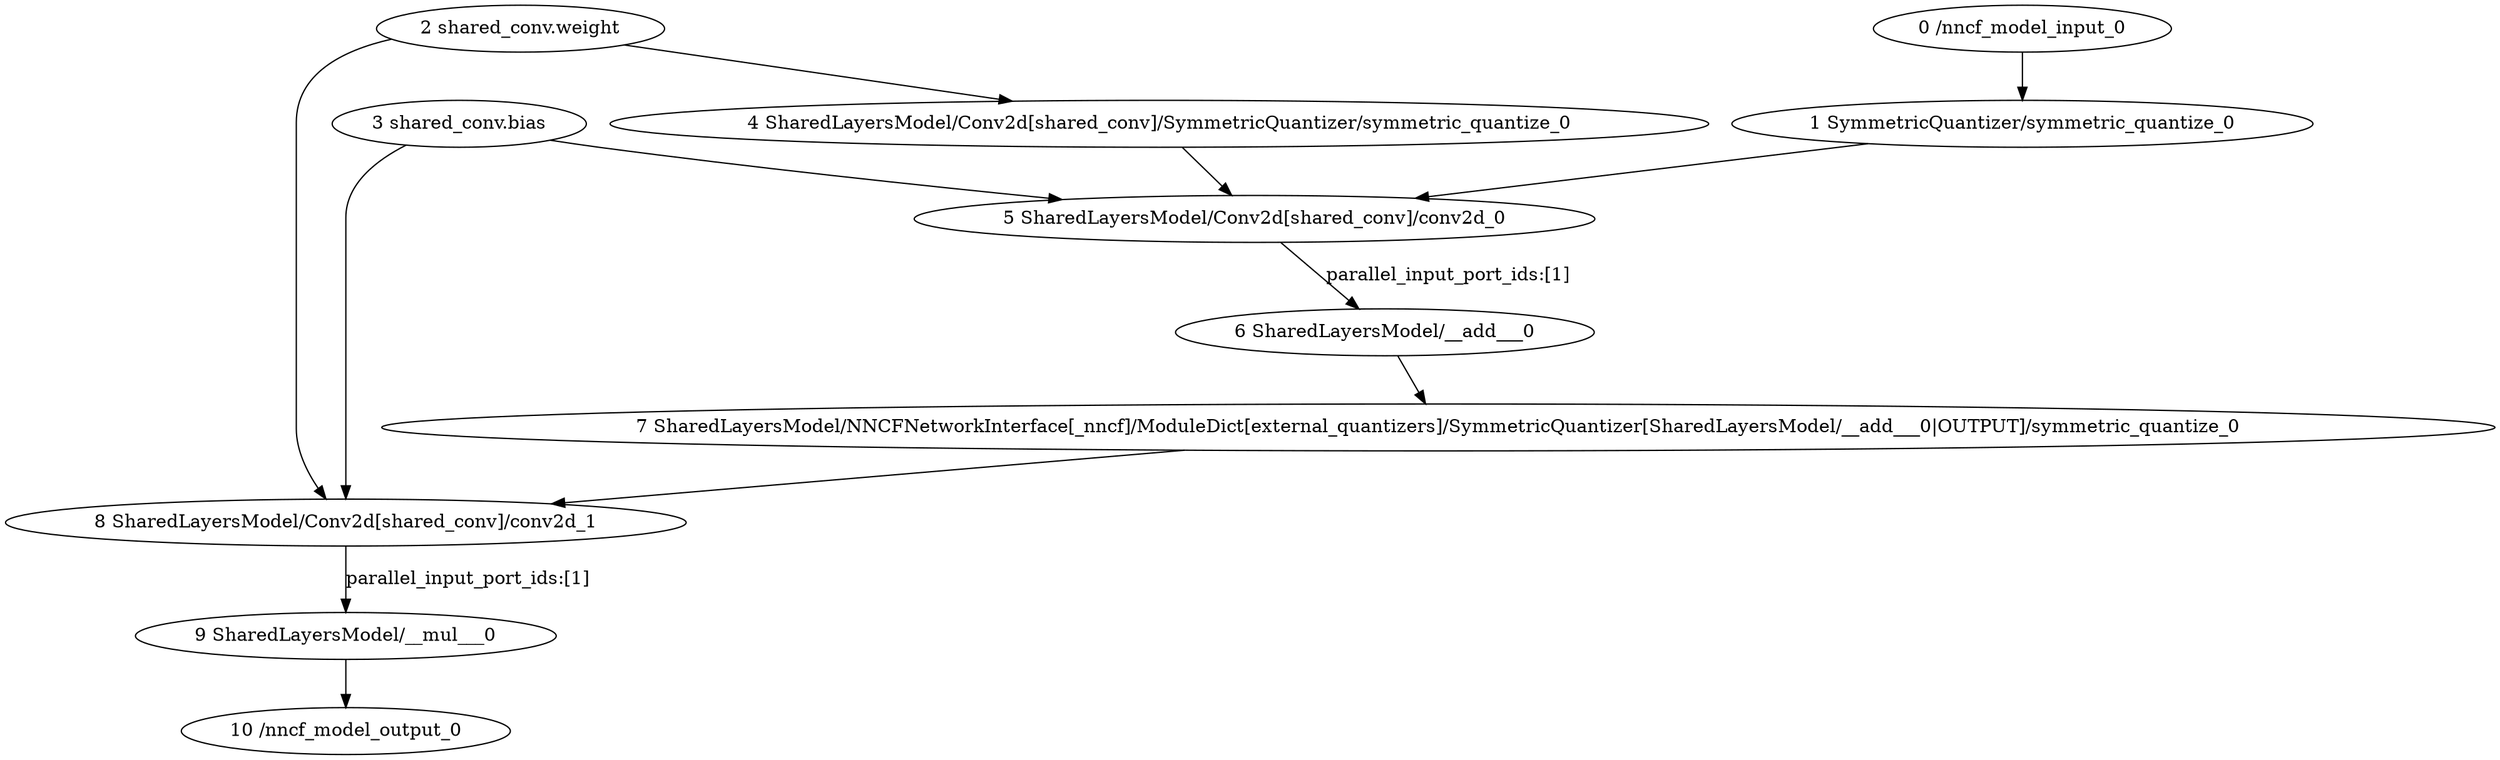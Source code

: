 strict digraph  {
"0 /nncf_model_input_0" [id=0, type=nncf_model_input];
"1 SymmetricQuantizer/symmetric_quantize_0" [id=1, type=symmetric_quantize];
"2 shared_conv.weight" [id=2, type=nncf_model_const];
"3 shared_conv.bias" [id=3, type=nncf_model_const];
"4 SharedLayersModel/Conv2d[shared_conv]/SymmetricQuantizer/symmetric_quantize_0" [id=4, type=symmetric_quantize];
"5 SharedLayersModel/Conv2d[shared_conv]/conv2d_0" [id=5, type=conv2d];
"6 SharedLayersModel/__add___0" [id=6, type=__add__];
"7 SharedLayersModel/NNCFNetworkInterface[_nncf]/ModuleDict[external_quantizers]/SymmetricQuantizer[SharedLayersModel/__add___0|OUTPUT]/symmetric_quantize_0" [id=7, type=symmetric_quantize];
"8 SharedLayersModel/Conv2d[shared_conv]/conv2d_1" [id=8, type=conv2d];
"9 SharedLayersModel/__mul___0" [id=9, type=__mul__];
"10 /nncf_model_output_0" [id=10, type=nncf_model_output];
"0 /nncf_model_input_0" -> "1 SymmetricQuantizer/symmetric_quantize_0";
"1 SymmetricQuantizer/symmetric_quantize_0" -> "5 SharedLayersModel/Conv2d[shared_conv]/conv2d_0";
"2 shared_conv.weight" -> "4 SharedLayersModel/Conv2d[shared_conv]/SymmetricQuantizer/symmetric_quantize_0";
"2 shared_conv.weight" -> "8 SharedLayersModel/Conv2d[shared_conv]/conv2d_1";
"3 shared_conv.bias" -> "5 SharedLayersModel/Conv2d[shared_conv]/conv2d_0";
"3 shared_conv.bias" -> "8 SharedLayersModel/Conv2d[shared_conv]/conv2d_1";
"4 SharedLayersModel/Conv2d[shared_conv]/SymmetricQuantizer/symmetric_quantize_0" -> "5 SharedLayersModel/Conv2d[shared_conv]/conv2d_0";
"5 SharedLayersModel/Conv2d[shared_conv]/conv2d_0" -> "6 SharedLayersModel/__add___0"  [label="parallel_input_port_ids:[1]"];
"6 SharedLayersModel/__add___0" -> "7 SharedLayersModel/NNCFNetworkInterface[_nncf]/ModuleDict[external_quantizers]/SymmetricQuantizer[SharedLayersModel/__add___0|OUTPUT]/symmetric_quantize_0";
"7 SharedLayersModel/NNCFNetworkInterface[_nncf]/ModuleDict[external_quantizers]/SymmetricQuantizer[SharedLayersModel/__add___0|OUTPUT]/symmetric_quantize_0" -> "8 SharedLayersModel/Conv2d[shared_conv]/conv2d_1";
"8 SharedLayersModel/Conv2d[shared_conv]/conv2d_1" -> "9 SharedLayersModel/__mul___0"  [label="parallel_input_port_ids:[1]"];
"9 SharedLayersModel/__mul___0" -> "10 /nncf_model_output_0";
}
